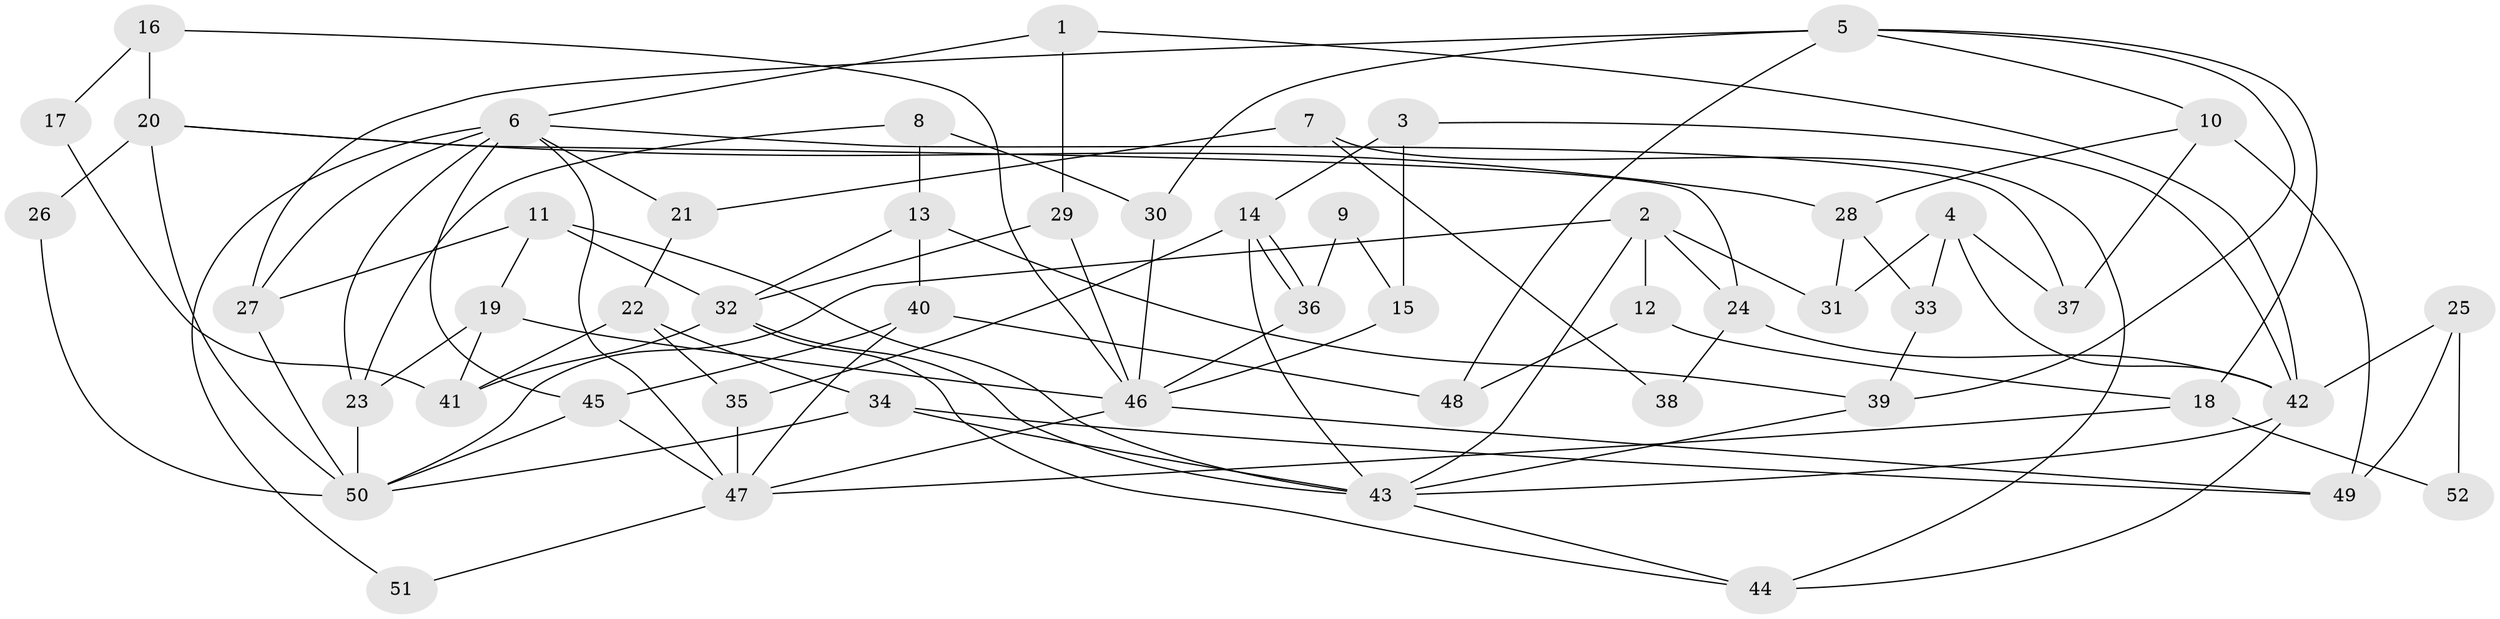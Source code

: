 // coarse degree distribution, {9: 0.09090909090909091, 7: 0.12121212121212122, 5: 0.12121212121212122, 6: 0.15151515151515152, 3: 0.21212121212121213, 4: 0.21212121212121213, 2: 0.09090909090909091}
// Generated by graph-tools (version 1.1) at 2025/52/02/27/25 19:52:09]
// undirected, 52 vertices, 104 edges
graph export_dot {
graph [start="1"]
  node [color=gray90,style=filled];
  1;
  2;
  3;
  4;
  5;
  6;
  7;
  8;
  9;
  10;
  11;
  12;
  13;
  14;
  15;
  16;
  17;
  18;
  19;
  20;
  21;
  22;
  23;
  24;
  25;
  26;
  27;
  28;
  29;
  30;
  31;
  32;
  33;
  34;
  35;
  36;
  37;
  38;
  39;
  40;
  41;
  42;
  43;
  44;
  45;
  46;
  47;
  48;
  49;
  50;
  51;
  52;
  1 -- 42;
  1 -- 6;
  1 -- 29;
  2 -- 43;
  2 -- 24;
  2 -- 12;
  2 -- 31;
  2 -- 50;
  3 -- 14;
  3 -- 42;
  3 -- 15;
  4 -- 33;
  4 -- 37;
  4 -- 31;
  4 -- 42;
  5 -- 30;
  5 -- 27;
  5 -- 10;
  5 -- 18;
  5 -- 39;
  5 -- 48;
  6 -- 47;
  6 -- 27;
  6 -- 21;
  6 -- 23;
  6 -- 37;
  6 -- 45;
  6 -- 51;
  7 -- 44;
  7 -- 21;
  7 -- 38;
  8 -- 13;
  8 -- 23;
  8 -- 30;
  9 -- 36;
  9 -- 15;
  10 -- 49;
  10 -- 28;
  10 -- 37;
  11 -- 43;
  11 -- 19;
  11 -- 27;
  11 -- 32;
  12 -- 48;
  12 -- 18;
  13 -- 40;
  13 -- 32;
  13 -- 39;
  14 -- 43;
  14 -- 36;
  14 -- 36;
  14 -- 35;
  15 -- 46;
  16 -- 46;
  16 -- 20;
  16 -- 17;
  17 -- 41;
  18 -- 47;
  18 -- 52;
  19 -- 41;
  19 -- 46;
  19 -- 23;
  20 -- 50;
  20 -- 28;
  20 -- 24;
  20 -- 26;
  21 -- 22;
  22 -- 35;
  22 -- 34;
  22 -- 41;
  23 -- 50;
  24 -- 42;
  24 -- 38;
  25 -- 42;
  25 -- 49;
  25 -- 52;
  26 -- 50;
  27 -- 50;
  28 -- 31;
  28 -- 33;
  29 -- 32;
  29 -- 46;
  30 -- 46;
  32 -- 43;
  32 -- 41;
  32 -- 44;
  33 -- 39;
  34 -- 43;
  34 -- 50;
  34 -- 49;
  35 -- 47;
  36 -- 46;
  39 -- 43;
  40 -- 45;
  40 -- 47;
  40 -- 48;
  42 -- 43;
  42 -- 44;
  43 -- 44;
  45 -- 50;
  45 -- 47;
  46 -- 47;
  46 -- 49;
  47 -- 51;
}
